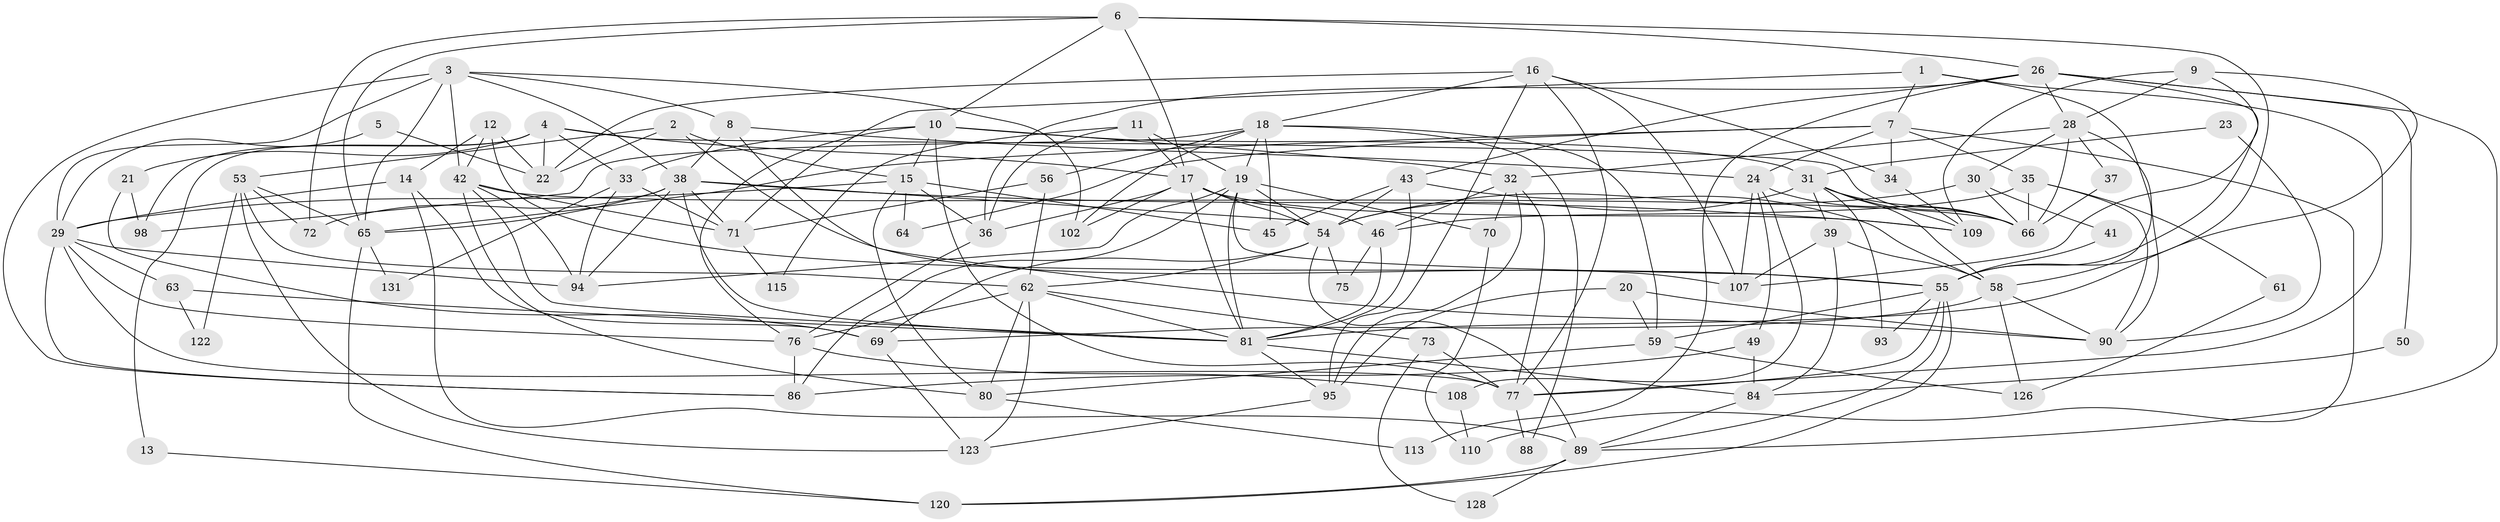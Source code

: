 // Generated by graph-tools (version 1.1) at 2025/52/02/27/25 19:52:06]
// undirected, 88 vertices, 214 edges
graph export_dot {
graph [start="1"]
  node [color=gray90,style=filled];
  1;
  2 [super="+83"];
  3 [super="+130"];
  4 [super="+111"];
  5;
  6 [super="+127"];
  7 [super="+68"];
  8 [super="+124"];
  9;
  10 [super="+57"];
  11;
  12 [super="+48"];
  13;
  14;
  15 [super="+79"];
  16 [super="+82"];
  17 [super="+114"];
  18 [super="+25"];
  19 [super="+27"];
  20;
  21;
  22;
  23;
  24;
  26 [super="+40"];
  28 [super="+44"];
  29 [super="+116"];
  30;
  31 [super="+92"];
  32 [super="+51"];
  33 [super="+67"];
  34;
  35 [super="+96"];
  36 [super="+97"];
  37;
  38 [super="+52"];
  39;
  41;
  42 [super="+103"];
  43 [super="+129"];
  45;
  46 [super="+47"];
  49;
  50;
  53 [super="+119"];
  54 [super="+125"];
  55 [super="+101"];
  56;
  58 [super="+60"];
  59;
  61;
  62 [super="+91"];
  63;
  64;
  65 [super="+104"];
  66 [super="+87"];
  69 [super="+74"];
  70;
  71 [super="+106"];
  72;
  73;
  75;
  76 [super="+85"];
  77 [super="+78"];
  80;
  81 [super="+112"];
  84 [super="+121"];
  86 [super="+100"];
  88;
  89 [super="+105"];
  90 [super="+118"];
  93;
  94 [super="+99"];
  95 [super="+117"];
  98;
  102;
  107;
  108;
  109;
  110;
  113;
  115;
  120;
  122;
  123;
  126;
  128;
  131;
  1 -- 77;
  1 -- 7;
  1 -- 58;
  1 -- 71;
  2 -- 107;
  2 -- 53;
  2 -- 22;
  2 -- 15;
  3 -- 42;
  3 -- 65;
  3 -- 102;
  3 -- 8;
  3 -- 86;
  3 -- 29;
  3 -- 38;
  4 -- 98;
  4 -- 21;
  4 -- 22;
  4 -- 33;
  4 -- 66;
  4 -- 17;
  4 -- 13;
  5 -- 22;
  5 -- 29;
  6 -- 65;
  6 -- 26;
  6 -- 72;
  6 -- 17;
  6 -- 55;
  6 -- 10;
  7 -- 65;
  7 -- 24;
  7 -- 35;
  7 -- 64;
  7 -- 34;
  7 -- 110;
  8 -- 24;
  8 -- 90;
  8 -- 38;
  9 -- 107;
  9 -- 109;
  9 -- 81;
  9 -- 28;
  10 -- 15;
  10 -- 76;
  10 -- 32;
  10 -- 33;
  10 -- 77;
  10 -- 31;
  11 -- 36;
  11 -- 19;
  11 -- 115;
  11 -- 17;
  12 -- 42 [weight=2];
  12 -- 55;
  12 -- 14;
  12 -- 22;
  13 -- 120;
  14 -- 69;
  14 -- 89;
  14 -- 29;
  15 -- 29;
  15 -- 64 [weight=2];
  15 -- 80;
  15 -- 45;
  15 -- 36;
  16 -- 107;
  16 -- 34;
  16 -- 18;
  16 -- 22;
  16 -- 77;
  16 -- 95;
  17 -- 109;
  17 -- 81;
  17 -- 102;
  17 -- 54;
  17 -- 46;
  17 -- 36;
  18 -- 56;
  18 -- 59;
  18 -- 19;
  18 -- 98;
  18 -- 102;
  18 -- 88;
  18 -- 45;
  19 -- 70;
  19 -- 81;
  19 -- 94;
  19 -- 86;
  19 -- 54;
  19 -- 55;
  20 -- 59;
  20 -- 90;
  20 -- 95;
  21 -- 98;
  21 -- 69;
  23 -- 31;
  23 -- 90;
  24 -- 66;
  24 -- 49;
  24 -- 107;
  24 -- 108;
  26 -- 55;
  26 -- 28;
  26 -- 43;
  26 -- 113;
  26 -- 36;
  26 -- 50;
  26 -- 89;
  28 -- 30;
  28 -- 37;
  28 -- 32;
  28 -- 66;
  28 -- 90;
  29 -- 86;
  29 -- 63;
  29 -- 94;
  29 -- 76;
  29 -- 77;
  30 -- 66;
  30 -- 41;
  30 -- 54;
  31 -- 66 [weight=2];
  31 -- 109;
  31 -- 54;
  31 -- 39;
  31 -- 58;
  31 -- 93;
  32 -- 70;
  32 -- 95;
  32 -- 77;
  32 -- 46;
  33 -- 131;
  33 -- 94;
  33 -- 71;
  34 -- 109;
  35 -- 61;
  35 -- 66;
  35 -- 90;
  35 -- 46;
  36 -- 76;
  37 -- 66;
  38 -- 109;
  38 -- 65;
  38 -- 94;
  38 -- 81;
  38 -- 54;
  38 -- 72;
  38 -- 71;
  39 -- 58;
  39 -- 84;
  39 -- 107;
  41 -- 55;
  42 -- 80;
  42 -- 81;
  42 -- 71;
  42 -- 94;
  42 -- 66;
  43 -- 81 [weight=2];
  43 -- 45;
  43 -- 58;
  43 -- 54;
  46 -- 75;
  46 -- 81;
  49 -- 84;
  49 -- 86;
  50 -- 84;
  53 -- 122;
  53 -- 65;
  53 -- 72;
  53 -- 123;
  53 -- 62;
  54 -- 75;
  54 -- 69;
  54 -- 62;
  54 -- 89;
  55 -- 59;
  55 -- 120;
  55 -- 93;
  55 -- 77;
  55 -- 89;
  56 -- 71;
  56 -- 62;
  58 -- 69;
  58 -- 90;
  58 -- 126;
  59 -- 80;
  59 -- 126;
  61 -- 126;
  62 -- 80;
  62 -- 123;
  62 -- 81;
  62 -- 73;
  62 -- 76;
  63 -- 81;
  63 -- 122;
  65 -- 131;
  65 -- 120;
  69 -- 123;
  70 -- 110;
  71 -- 115;
  73 -- 77;
  73 -- 128;
  76 -- 108;
  76 -- 86;
  77 -- 88;
  80 -- 113;
  81 -- 84;
  81 -- 95;
  84 -- 89;
  89 -- 120;
  89 -- 128;
  95 -- 123;
  108 -- 110;
}

